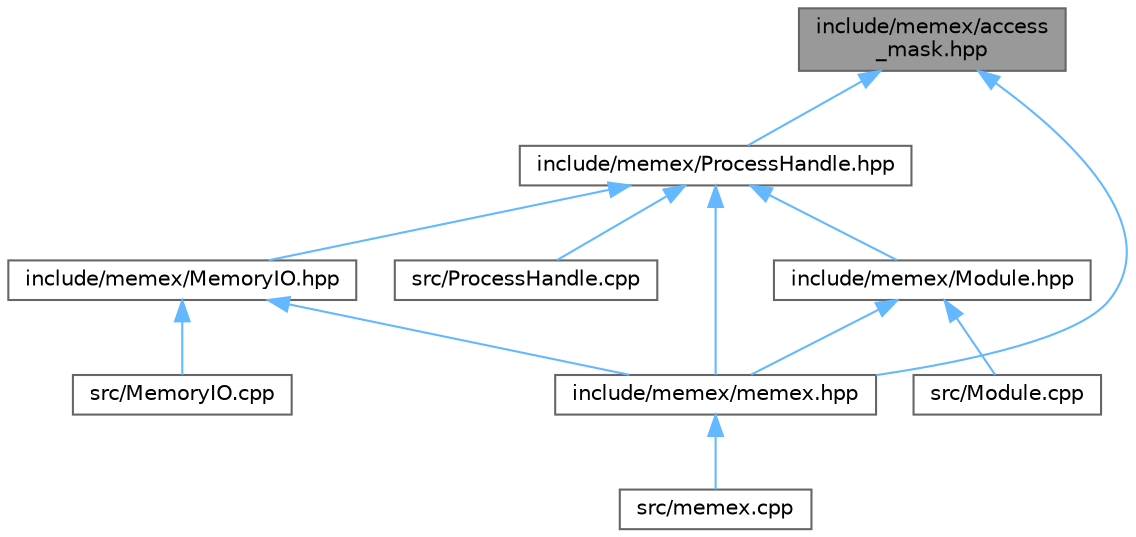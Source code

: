 digraph "include/memex/access_mask.hpp"
{
 // LATEX_PDF_SIZE
  bgcolor="transparent";
  edge [fontname=Helvetica,fontsize=10,labelfontname=Helvetica,labelfontsize=10];
  node [fontname=Helvetica,fontsize=10,shape=box,height=0.2,width=0.4];
  Node1 [id="Node000001",label="include/memex/access\l_mask.hpp",height=0.2,width=0.4,color="gray40", fillcolor="grey60", style="filled", fontcolor="black",tooltip=" "];
  Node1 -> Node2 [id="edge1_Node000001_Node000002",dir="back",color="steelblue1",style="solid",tooltip=" "];
  Node2 [id="Node000002",label="include/memex/ProcessHandle.hpp",height=0.2,width=0.4,color="grey40", fillcolor="white", style="filled",URL="$_process_handle_8hpp.html",tooltip=" "];
  Node2 -> Node3 [id="edge2_Node000002_Node000003",dir="back",color="steelblue1",style="solid",tooltip=" "];
  Node3 [id="Node000003",label="include/memex/MemoryIO.hpp",height=0.2,width=0.4,color="grey40", fillcolor="white", style="filled",URL="$_memory_i_o_8hpp.html",tooltip=" "];
  Node3 -> Node4 [id="edge3_Node000003_Node000004",dir="back",color="steelblue1",style="solid",tooltip=" "];
  Node4 [id="Node000004",label="include/memex/memex.hpp",height=0.2,width=0.4,color="grey40", fillcolor="white", style="filled",URL="$memex_8hpp.html",tooltip="The header file for the memex library."];
  Node4 -> Node5 [id="edge4_Node000004_Node000005",dir="back",color="steelblue1",style="solid",tooltip=" "];
  Node5 [id="Node000005",label="src/memex.cpp",height=0.2,width=0.4,color="grey40", fillcolor="white", style="filled",URL="$memex_8cpp.html",tooltip=" "];
  Node3 -> Node6 [id="edge5_Node000003_Node000006",dir="back",color="steelblue1",style="solid",tooltip=" "];
  Node6 [id="Node000006",label="src/MemoryIO.cpp",height=0.2,width=0.4,color="grey40", fillcolor="white", style="filled",URL="$_memory_i_o_8cpp.html",tooltip=" "];
  Node2 -> Node7 [id="edge6_Node000002_Node000007",dir="back",color="steelblue1",style="solid",tooltip=" "];
  Node7 [id="Node000007",label="include/memex/Module.hpp",height=0.2,width=0.4,color="grey40", fillcolor="white", style="filled",URL="$_module_8hpp.html",tooltip=" "];
  Node7 -> Node4 [id="edge7_Node000007_Node000004",dir="back",color="steelblue1",style="solid",tooltip=" "];
  Node7 -> Node8 [id="edge8_Node000007_Node000008",dir="back",color="steelblue1",style="solid",tooltip=" "];
  Node8 [id="Node000008",label="src/Module.cpp",height=0.2,width=0.4,color="grey40", fillcolor="white", style="filled",URL="$_module_8cpp.html",tooltip=" "];
  Node2 -> Node4 [id="edge9_Node000002_Node000004",dir="back",color="steelblue1",style="solid",tooltip=" "];
  Node2 -> Node9 [id="edge10_Node000002_Node000009",dir="back",color="steelblue1",style="solid",tooltip=" "];
  Node9 [id="Node000009",label="src/ProcessHandle.cpp",height=0.2,width=0.4,color="grey40", fillcolor="white", style="filled",URL="$_process_handle_8cpp.html",tooltip=" "];
  Node1 -> Node4 [id="edge11_Node000001_Node000004",dir="back",color="steelblue1",style="solid",tooltip=" "];
}
